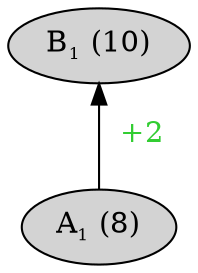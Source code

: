 digraph "CI1.C12_I21__func059__arslt_fcncb__CI1"{
rankdir="BT"
1 [label=<A<sub><font point-size="10">1</font></sub> (8)>, style="filled", fillcolor="lightgray"]
2 [label=<B<sub><font point-size="10">1</font></sub> (10)>, style="filled", fillcolor="lightgray"]
1 -> 2 [label=<  <font color="limegreen">+2</font>  >]
}
